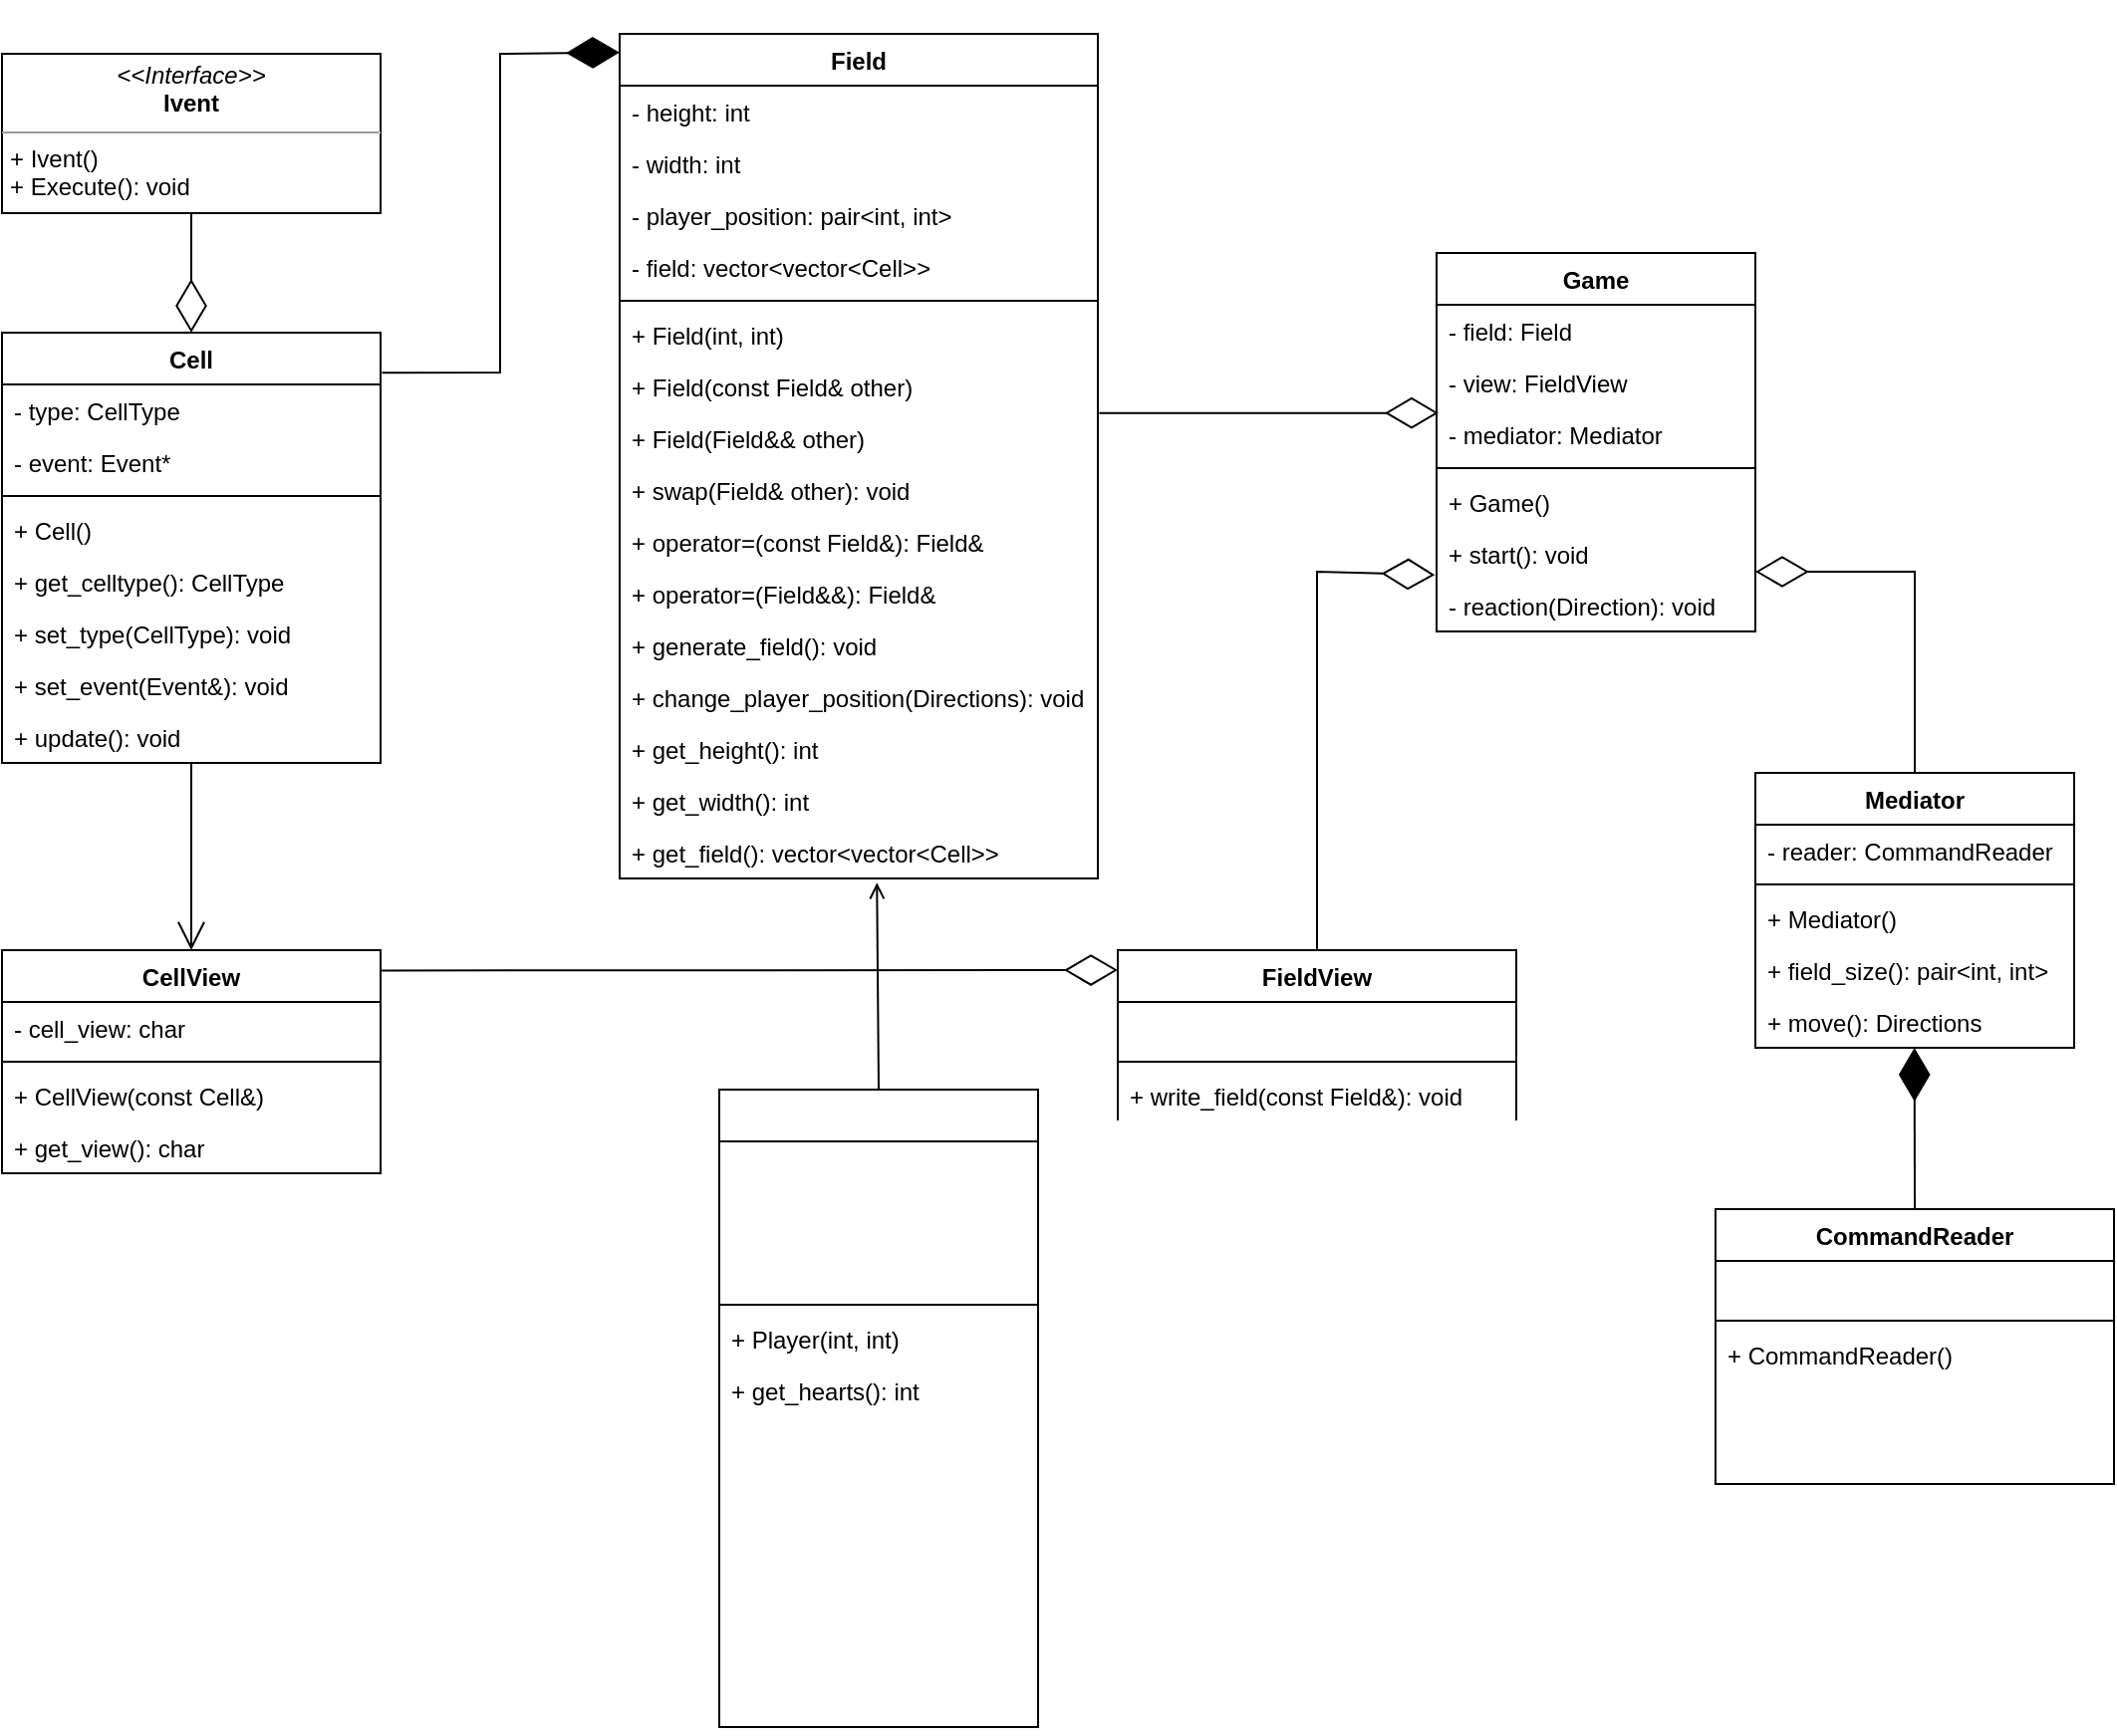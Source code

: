 <mxfile>
    <diagram id="Ku1AV-nxVafx7y14nbaM" name="Page-1">
        <mxGraphModel dx="1568" dy="1605" grid="1" gridSize="10" guides="1" tooltips="1" connect="1" arrows="1" fold="1" page="1" pageScale="1" pageWidth="1600" pageHeight="900" math="0" shadow="0">
            <root>
                <mxCell id="0"/>
                <mxCell id="1" parent="0"/>
                <mxCell id="2" value="Cell" style="swimlane;fontStyle=1;align=center;verticalAlign=top;childLayout=stackLayout;horizontal=1;startSize=26;horizontalStack=0;resizeParent=1;resizeParentMax=0;resizeLast=0;collapsible=1;marginBottom=0;" vertex="1" parent="1">
                    <mxGeometry x="160" y="180" width="190" height="216" as="geometry">
                        <mxRectangle x="200" y="150" width="60" height="30" as="alternateBounds"/>
                    </mxGeometry>
                </mxCell>
                <mxCell id="3" value="- type: CellType" style="text;strokeColor=none;fillColor=none;align=left;verticalAlign=top;spacingLeft=4;spacingRight=4;overflow=hidden;rotatable=0;points=[[0,0.5],[1,0.5]];portConstraint=eastwest;" vertex="1" parent="2">
                    <mxGeometry y="26" width="190" height="26" as="geometry"/>
                </mxCell>
                <mxCell id="4" value="- event: Event*" style="text;strokeColor=none;fillColor=none;align=left;verticalAlign=top;spacingLeft=4;spacingRight=4;overflow=hidden;rotatable=0;points=[[0,0.5],[1,0.5]];portConstraint=eastwest;" vertex="1" parent="2">
                    <mxGeometry y="52" width="190" height="26" as="geometry"/>
                </mxCell>
                <mxCell id="5" value="" style="line;strokeWidth=1;fillColor=none;align=left;verticalAlign=middle;spacingTop=-1;spacingLeft=3;spacingRight=3;rotatable=0;labelPosition=right;points=[];portConstraint=eastwest;strokeColor=inherit;" vertex="1" parent="2">
                    <mxGeometry y="78" width="190" height="8" as="geometry"/>
                </mxCell>
                <mxCell id="6" value="+ Cell()" style="text;strokeColor=none;fillColor=none;align=left;verticalAlign=top;spacingLeft=4;spacingRight=4;overflow=hidden;rotatable=0;points=[[0,0.5],[1,0.5]];portConstraint=eastwest;" vertex="1" parent="2">
                    <mxGeometry y="86" width="190" height="26" as="geometry"/>
                </mxCell>
                <mxCell id="7" value="+ get_celltype(): CellType" style="text;strokeColor=none;fillColor=none;align=left;verticalAlign=top;spacingLeft=4;spacingRight=4;overflow=hidden;rotatable=0;points=[[0,0.5],[1,0.5]];portConstraint=eastwest;" vertex="1" parent="2">
                    <mxGeometry y="112" width="190" height="26" as="geometry"/>
                </mxCell>
                <mxCell id="8" value="+ set_type(CellType): void" style="text;strokeColor=none;fillColor=none;align=left;verticalAlign=top;spacingLeft=4;spacingRight=4;overflow=hidden;rotatable=0;points=[[0,0.5],[1,0.5]];portConstraint=eastwest;" vertex="1" parent="2">
                    <mxGeometry y="138" width="190" height="26" as="geometry"/>
                </mxCell>
                <mxCell id="9" value="+ set_event(Event&amp;): void" style="text;strokeColor=none;fillColor=none;align=left;verticalAlign=top;spacingLeft=4;spacingRight=4;overflow=hidden;rotatable=0;points=[[0,0.5],[1,0.5]];portConstraint=eastwest;" vertex="1" parent="2">
                    <mxGeometry y="164" width="190" height="26" as="geometry"/>
                </mxCell>
                <mxCell id="10" value="+ update(): void" style="text;strokeColor=none;fillColor=none;align=left;verticalAlign=top;spacingLeft=4;spacingRight=4;overflow=hidden;rotatable=0;points=[[0,0.5],[1,0.5]];portConstraint=eastwest;" vertex="1" parent="2">
                    <mxGeometry y="190" width="190" height="26" as="geometry"/>
                </mxCell>
                <mxCell id="11" value="Field" style="swimlane;fontStyle=1;align=center;verticalAlign=top;childLayout=stackLayout;horizontal=1;startSize=26;horizontalStack=0;resizeParent=1;resizeParentMax=0;resizeLast=0;collapsible=1;marginBottom=0;" vertex="1" parent="1">
                    <mxGeometry x="470" y="30" width="240" height="424" as="geometry">
                        <mxRectangle x="450" y="150" width="60" height="30" as="alternateBounds"/>
                    </mxGeometry>
                </mxCell>
                <mxCell id="12" value="- height: int" style="text;strokeColor=none;fillColor=none;align=left;verticalAlign=top;spacingLeft=4;spacingRight=4;overflow=hidden;rotatable=0;points=[[0,0.5],[1,0.5]];portConstraint=eastwest;" vertex="1" parent="11">
                    <mxGeometry y="26" width="240" height="26" as="geometry"/>
                </mxCell>
                <mxCell id="13" value="- width: int" style="text;strokeColor=none;fillColor=none;align=left;verticalAlign=top;spacingLeft=4;spacingRight=4;overflow=hidden;rotatable=0;points=[[0,0.5],[1,0.5]];portConstraint=eastwest;" vertex="1" parent="11">
                    <mxGeometry y="52" width="240" height="26" as="geometry"/>
                </mxCell>
                <mxCell id="14" value="- player_position: pair&lt;int, int&gt;" style="text;strokeColor=none;fillColor=none;align=left;verticalAlign=top;spacingLeft=4;spacingRight=4;overflow=hidden;rotatable=0;points=[[0,0.5],[1,0.5]];portConstraint=eastwest;" vertex="1" parent="11">
                    <mxGeometry y="78" width="240" height="26" as="geometry"/>
                </mxCell>
                <mxCell id="15" value="- field: vector&lt;vector&lt;Cell&gt;&gt;" style="text;strokeColor=none;fillColor=none;align=left;verticalAlign=top;spacingLeft=4;spacingRight=4;overflow=hidden;rotatable=0;points=[[0,0.5],[1,0.5]];portConstraint=eastwest;" vertex="1" parent="11">
                    <mxGeometry y="104" width="240" height="26" as="geometry"/>
                </mxCell>
                <mxCell id="16" value="" style="line;strokeWidth=1;fillColor=none;align=left;verticalAlign=middle;spacingTop=-1;spacingLeft=3;spacingRight=3;rotatable=0;labelPosition=right;points=[];portConstraint=eastwest;strokeColor=inherit;" vertex="1" parent="11">
                    <mxGeometry y="130" width="240" height="8" as="geometry"/>
                </mxCell>
                <mxCell id="17" value="+ Field(int, int)" style="text;strokeColor=none;fillColor=none;align=left;verticalAlign=top;spacingLeft=4;spacingRight=4;overflow=hidden;rotatable=0;points=[[0,0.5],[1,0.5]];portConstraint=eastwest;" vertex="1" parent="11">
                    <mxGeometry y="138" width="240" height="26" as="geometry"/>
                </mxCell>
                <mxCell id="18" value="+ Field(const Field&amp; other)" style="text;strokeColor=none;fillColor=none;align=left;verticalAlign=top;spacingLeft=4;spacingRight=4;overflow=hidden;rotatable=0;points=[[0,0.5],[1,0.5]];portConstraint=eastwest;" vertex="1" parent="11">
                    <mxGeometry y="164" width="240" height="26" as="geometry"/>
                </mxCell>
                <mxCell id="19" value="+ Field(Field&amp;&amp; other)" style="text;strokeColor=none;fillColor=none;align=left;verticalAlign=top;spacingLeft=4;spacingRight=4;overflow=hidden;rotatable=0;points=[[0,0.5],[1,0.5]];portConstraint=eastwest;" vertex="1" parent="11">
                    <mxGeometry y="190" width="240" height="26" as="geometry"/>
                </mxCell>
                <mxCell id="20" value="+ swap(Field&amp; other): void" style="text;strokeColor=none;fillColor=none;align=left;verticalAlign=top;spacingLeft=4;spacingRight=4;overflow=hidden;rotatable=0;points=[[0,0.5],[1,0.5]];portConstraint=eastwest;" vertex="1" parent="11">
                    <mxGeometry y="216" width="240" height="26" as="geometry"/>
                </mxCell>
                <mxCell id="21" value="+ operator=(const Field&amp;): Field&amp;" style="text;strokeColor=none;fillColor=none;align=left;verticalAlign=top;spacingLeft=4;spacingRight=4;overflow=hidden;rotatable=0;points=[[0,0.5],[1,0.5]];portConstraint=eastwest;" vertex="1" parent="11">
                    <mxGeometry y="242" width="240" height="26" as="geometry"/>
                </mxCell>
                <mxCell id="22" value="+ operator=(Field&amp;&amp;): Field&amp;" style="text;strokeColor=none;fillColor=none;align=left;verticalAlign=top;spacingLeft=4;spacingRight=4;overflow=hidden;rotatable=0;points=[[0,0.5],[1,0.5]];portConstraint=eastwest;" vertex="1" parent="11">
                    <mxGeometry y="268" width="240" height="26" as="geometry"/>
                </mxCell>
                <mxCell id="23" value="+ generate_field(): void" style="text;strokeColor=none;fillColor=none;align=left;verticalAlign=top;spacingLeft=4;spacingRight=4;overflow=hidden;rotatable=0;points=[[0,0.5],[1,0.5]];portConstraint=eastwest;" vertex="1" parent="11">
                    <mxGeometry y="294" width="240" height="26" as="geometry"/>
                </mxCell>
                <mxCell id="24" value="+ change_player_position(Directions): void" style="text;strokeColor=none;fillColor=none;align=left;verticalAlign=top;spacingLeft=4;spacingRight=4;overflow=hidden;rotatable=0;points=[[0,0.5],[1,0.5]];portConstraint=eastwest;" vertex="1" parent="11">
                    <mxGeometry y="320" width="240" height="26" as="geometry"/>
                </mxCell>
                <mxCell id="25" value="+ get_height(): int" style="text;strokeColor=none;fillColor=none;align=left;verticalAlign=top;spacingLeft=4;spacingRight=4;overflow=hidden;rotatable=0;points=[[0,0.5],[1,0.5]];portConstraint=eastwest;" vertex="1" parent="11">
                    <mxGeometry y="346" width="240" height="26" as="geometry"/>
                </mxCell>
                <mxCell id="26" value="+ get_width(): int" style="text;strokeColor=none;fillColor=none;align=left;verticalAlign=top;spacingLeft=4;spacingRight=4;overflow=hidden;rotatable=0;points=[[0,0.5],[1,0.5]];portConstraint=eastwest;" vertex="1" parent="11">
                    <mxGeometry y="372" width="240" height="26" as="geometry"/>
                </mxCell>
                <mxCell id="27" value="+ get_field(): vector&lt;vector&lt;Cell&gt;&gt;" style="text;strokeColor=none;fillColor=none;align=left;verticalAlign=top;spacingLeft=4;spacingRight=4;overflow=hidden;rotatable=0;points=[[0,0.5],[1,0.5]];portConstraint=eastwest;" vertex="1" parent="11">
                    <mxGeometry y="398" width="240" height="26" as="geometry"/>
                </mxCell>
                <mxCell id="28" value="&lt;p style=&quot;margin:0px;margin-top:4px;text-align:center;&quot;&gt;&lt;i&gt;&amp;lt;&amp;lt;Interface&amp;gt;&amp;gt;&lt;/i&gt;&lt;br&gt;&lt;b&gt;Ivent&lt;/b&gt;&lt;/p&gt;&lt;hr size=&quot;1&quot;&gt;&lt;p style=&quot;margin:0px;margin-left:4px;&quot;&gt;+ Ivent()&lt;br&gt;+ Execute(): void&lt;/p&gt;" style="verticalAlign=top;align=left;overflow=fill;fontSize=12;fontFamily=Helvetica;html=1;" vertex="1" parent="1">
                    <mxGeometry x="160" y="40" width="190" height="80" as="geometry"/>
                </mxCell>
                <mxCell id="29" value="CellView" style="swimlane;fontStyle=1;align=center;verticalAlign=top;childLayout=stackLayout;horizontal=1;startSize=26;horizontalStack=0;resizeParent=1;resizeParentMax=0;resizeLast=0;collapsible=1;marginBottom=0;" vertex="1" parent="1">
                    <mxGeometry x="160" y="490" width="190" height="112" as="geometry"/>
                </mxCell>
                <mxCell id="30" value="- cell_view: char" style="text;strokeColor=none;fillColor=none;align=left;verticalAlign=top;spacingLeft=4;spacingRight=4;overflow=hidden;rotatable=0;points=[[0,0.5],[1,0.5]];portConstraint=eastwest;" vertex="1" parent="29">
                    <mxGeometry y="26" width="190" height="26" as="geometry"/>
                </mxCell>
                <mxCell id="31" value="" style="line;strokeWidth=1;fillColor=none;align=left;verticalAlign=middle;spacingTop=-1;spacingLeft=3;spacingRight=3;rotatable=0;labelPosition=right;points=[];portConstraint=eastwest;strokeColor=inherit;" vertex="1" parent="29">
                    <mxGeometry y="52" width="190" height="8" as="geometry"/>
                </mxCell>
                <mxCell id="32" value="+ CellView(const Cell&amp;)" style="text;strokeColor=none;fillColor=none;align=left;verticalAlign=top;spacingLeft=4;spacingRight=4;overflow=hidden;rotatable=0;points=[[0,0.5],[1,0.5]];portConstraint=eastwest;" vertex="1" parent="29">
                    <mxGeometry y="60" width="190" height="26" as="geometry"/>
                </mxCell>
                <mxCell id="33" value="+ get_view(): char" style="text;strokeColor=none;fillColor=none;align=left;verticalAlign=top;spacingLeft=4;spacingRight=4;overflow=hidden;rotatable=0;points=[[0,0.5],[1,0.5]];portConstraint=eastwest;" vertex="1" parent="29">
                    <mxGeometry y="86" width="190" height="26" as="geometry"/>
                </mxCell>
                <mxCell id="34" value="FieldView" style="swimlane;fontStyle=1;align=center;verticalAlign=top;childLayout=stackLayout;horizontal=1;startSize=26;horizontalStack=0;resizeParent=1;resizeParentMax=0;resizeLast=0;collapsible=1;marginBottom=0;" vertex="1" parent="1">
                    <mxGeometry x="720" y="490" width="200" height="112" as="geometry"/>
                </mxCell>
                <mxCell id="35" value=" " style="text;strokeColor=none;fillColor=none;align=left;verticalAlign=top;spacingLeft=4;spacingRight=4;overflow=hidden;rotatable=0;points=[[0,0.5],[1,0.5]];portConstraint=eastwest;" vertex="1" parent="34">
                    <mxGeometry y="26" width="200" height="26" as="geometry"/>
                </mxCell>
                <mxCell id="36" value="" style="line;strokeWidth=1;fillColor=none;align=left;verticalAlign=middle;spacingTop=-1;spacingLeft=3;spacingRight=3;rotatable=0;labelPosition=right;points=[];portConstraint=eastwest;strokeColor=inherit;" vertex="1" parent="34">
                    <mxGeometry y="52" width="200" height="8" as="geometry"/>
                </mxCell>
                <mxCell id="37" value="+ write_field(const Field&amp;): void" style="text;strokeColor=none;fillColor=none;align=left;verticalAlign=top;spacingLeft=4;spacingRight=4;overflow=hidden;rotatable=0;points=[[0,0.5],[1,0.5]];portConstraint=eastwest;" vertex="1" parent="34">
                    <mxGeometry y="60" width="200" height="26" as="geometry"/>
                </mxCell>
                <mxCell id="38" value="- write_horizontal_border(int): void" style="text;strokeColor=#FFFFFF;fillColor=none;align=left;verticalAlign=top;spacingLeft=4;spacingRight=4;overflow=hidden;rotatable=0;points=[[0,0.5],[1,0.5]];portConstraint=eastwest;fontColor=#FFFFFF;" vertex="1" parent="34">
                    <mxGeometry y="86" width="200" height="26" as="geometry"/>
                </mxCell>
                <mxCell id="39" value="Player" style="swimlane;fontStyle=1;align=center;verticalAlign=top;childLayout=stackLayout;horizontal=1;startSize=26;horizontalStack=0;resizeParent=1;resizeParentMax=0;resizeLast=0;collapsible=1;marginBottom=0;fontColor=#FFFFFF;" vertex="1" parent="1">
                    <mxGeometry x="520" y="560" width="160" height="320" as="geometry"/>
                </mxCell>
                <mxCell id="40" value="- hearts: int" style="text;strokeColor=none;fillColor=none;align=left;verticalAlign=top;spacingLeft=4;spacingRight=4;overflow=hidden;rotatable=0;points=[[0,0.5],[1,0.5]];portConstraint=eastwest;fontColor=#FFFFFF;" vertex="1" parent="39">
                    <mxGeometry y="26" width="160" height="26" as="geometry"/>
                </mxCell>
                <mxCell id="41" value="- coins: int" style="text;strokeColor=none;fillColor=none;align=left;verticalAlign=top;spacingLeft=4;spacingRight=4;overflow=hidden;rotatable=0;points=[[0,0.5],[1,0.5]];portConstraint=eastwest;fontColor=#FFFFFF;" vertex="1" parent="39">
                    <mxGeometry y="52" width="160" height="26" as="geometry"/>
                </mxCell>
                <mxCell id="42" value="- power: int" style="text;strokeColor=none;fillColor=none;align=left;verticalAlign=top;spacingLeft=4;spacingRight=4;overflow=hidden;rotatable=0;points=[[0,0.5],[1,0.5]];portConstraint=eastwest;fontColor=#FFFFFF;" vertex="1" parent="39">
                    <mxGeometry y="78" width="160" height="26" as="geometry"/>
                </mxCell>
                <mxCell id="43" value="" style="line;strokeWidth=1;fillColor=none;align=left;verticalAlign=middle;spacingTop=-1;spacingLeft=3;spacingRight=3;rotatable=0;labelPosition=right;points=[];portConstraint=eastwest;strokeColor=inherit;fontColor=#000000;" vertex="1" parent="39">
                    <mxGeometry y="104" width="160" height="8" as="geometry"/>
                </mxCell>
                <mxCell id="44" value="+ Player(int, int)" style="text;strokeColor=none;fillColor=none;align=left;verticalAlign=top;spacingLeft=4;spacingRight=4;overflow=hidden;rotatable=0;points=[[0,0.5],[1,0.5]];portConstraint=eastwest;fontColor=default;" vertex="1" parent="39">
                    <mxGeometry y="112" width="160" height="26" as="geometry"/>
                </mxCell>
                <mxCell id="45" value="+ get_hearts(): int" style="text;strokeColor=none;fillColor=none;align=left;verticalAlign=top;spacingLeft=4;spacingRight=4;overflow=hidden;rotatable=0;points=[[0,0.5],[1,0.5]];portConstraint=eastwest;fontColor=default;" vertex="1" parent="39">
                    <mxGeometry y="138" width="160" height="26" as="geometry"/>
                </mxCell>
                <mxCell id="46" value="+ get_coins(): int" style="text;strokeColor=none;fillColor=none;align=left;verticalAlign=top;spacingLeft=4;spacingRight=4;overflow=hidden;rotatable=0;points=[[0,0.5],[1,0.5]];portConstraint=eastwest;fontColor=#FFFFFF;" vertex="1" parent="39">
                    <mxGeometry y="164" width="160" height="26" as="geometry"/>
                </mxCell>
                <mxCell id="47" value="+ get_power(): int" style="text;strokeColor=none;fillColor=none;align=left;verticalAlign=top;spacingLeft=4;spacingRight=4;overflow=hidden;rotatable=0;points=[[0,0.5],[1,0.5]];portConstraint=eastwest;fontColor=#FFFFFF;" vertex="1" parent="39">
                    <mxGeometry y="190" width="160" height="26" as="geometry"/>
                </mxCell>
                <mxCell id="48" value="+ set_hearts(int): void" style="text;strokeColor=none;fillColor=none;align=left;verticalAlign=top;spacingLeft=4;spacingRight=4;overflow=hidden;rotatable=0;points=[[0,0.5],[1,0.5]];portConstraint=eastwest;fontColor=#FFFFFF;" vertex="1" parent="39">
                    <mxGeometry y="216" width="160" height="26" as="geometry"/>
                </mxCell>
                <mxCell id="49" value="+ set_power(int): void" style="text;strokeColor=none;fillColor=none;align=left;verticalAlign=top;spacingLeft=4;spacingRight=4;overflow=hidden;rotatable=0;points=[[0,0.5],[1,0.5]];portConstraint=eastwest;fontColor=#FFFFFF;" vertex="1" parent="39">
                    <mxGeometry y="242" width="160" height="26" as="geometry"/>
                </mxCell>
                <mxCell id="50" value="+ set_coins(int): void" style="text;strokeColor=none;fillColor=none;align=left;verticalAlign=top;spacingLeft=4;spacingRight=4;overflow=hidden;rotatable=0;points=[[0,0.5],[1,0.5]];portConstraint=eastwest;fontColor=#FFFFFF;" vertex="1" parent="39">
                    <mxGeometry y="268" width="160" height="26" as="geometry"/>
                </mxCell>
                <mxCell id="51" value="+ add_coin(): void" style="text;strokeColor=none;fillColor=none;align=left;verticalAlign=top;spacingLeft=4;spacingRight=4;overflow=hidden;rotatable=0;points=[[0,0.5],[1,0.5]];portConstraint=eastwest;fontColor=#FFFFFF;" vertex="1" parent="39">
                    <mxGeometry y="294" width="160" height="26" as="geometry"/>
                </mxCell>
                <mxCell id="52" value="Game" style="swimlane;fontStyle=1;align=center;verticalAlign=top;childLayout=stackLayout;horizontal=1;startSize=26;horizontalStack=0;resizeParent=1;resizeParentMax=0;resizeLast=0;collapsible=1;marginBottom=0;labelBackgroundColor=default;fontColor=default;" vertex="1" parent="1">
                    <mxGeometry x="880" y="140" width="160" height="190" as="geometry"/>
                </mxCell>
                <mxCell id="53" value="- field: Field" style="text;strokeColor=none;fillColor=none;align=left;verticalAlign=top;spacingLeft=4;spacingRight=4;overflow=hidden;rotatable=0;points=[[0,0.5],[1,0.5]];portConstraint=eastwest;labelBackgroundColor=default;fontColor=default;" vertex="1" parent="52">
                    <mxGeometry y="26" width="160" height="26" as="geometry"/>
                </mxCell>
                <mxCell id="54" value="- view: FieldView" style="text;strokeColor=none;fillColor=none;align=left;verticalAlign=top;spacingLeft=4;spacingRight=4;overflow=hidden;rotatable=0;points=[[0,0.5],[1,0.5]];portConstraint=eastwest;labelBackgroundColor=default;fontColor=default;" vertex="1" parent="52">
                    <mxGeometry y="52" width="160" height="26" as="geometry"/>
                </mxCell>
                <mxCell id="55" value="- mediator: Mediator" style="text;strokeColor=none;fillColor=none;align=left;verticalAlign=top;spacingLeft=4;spacingRight=4;overflow=hidden;rotatable=0;points=[[0,0.5],[1,0.5]];portConstraint=eastwest;labelBackgroundColor=default;fontColor=default;" vertex="1" parent="52">
                    <mxGeometry y="78" width="160" height="26" as="geometry"/>
                </mxCell>
                <mxCell id="56" value="" style="line;strokeWidth=1;fillColor=none;align=left;verticalAlign=middle;spacingTop=-1;spacingLeft=3;spacingRight=3;rotatable=0;labelPosition=right;points=[];portConstraint=eastwest;strokeColor=inherit;labelBackgroundColor=default;fontColor=default;" vertex="1" parent="52">
                    <mxGeometry y="104" width="160" height="8" as="geometry"/>
                </mxCell>
                <mxCell id="57" value="+ Game()" style="text;strokeColor=none;fillColor=none;align=left;verticalAlign=top;spacingLeft=4;spacingRight=4;overflow=hidden;rotatable=0;points=[[0,0.5],[1,0.5]];portConstraint=eastwest;labelBackgroundColor=default;fontColor=default;" vertex="1" parent="52">
                    <mxGeometry y="112" width="160" height="26" as="geometry"/>
                </mxCell>
                <mxCell id="58" value="+ start(): void" style="text;strokeColor=none;fillColor=none;align=left;verticalAlign=top;spacingLeft=4;spacingRight=4;overflow=hidden;rotatable=0;points=[[0,0.5],[1,0.5]];portConstraint=eastwest;labelBackgroundColor=default;fontColor=default;" vertex="1" parent="52">
                    <mxGeometry y="138" width="160" height="26" as="geometry"/>
                </mxCell>
                <mxCell id="59" value="- reaction(Direction): void" style="text;strokeColor=none;fillColor=none;align=left;verticalAlign=top;spacingLeft=4;spacingRight=4;overflow=hidden;rotatable=0;points=[[0,0.5],[1,0.5]];portConstraint=eastwest;labelBackgroundColor=default;fontColor=default;" vertex="1" parent="52">
                    <mxGeometry y="164" width="160" height="26" as="geometry"/>
                </mxCell>
                <mxCell id="60" value="Mediator" style="swimlane;fontStyle=1;align=center;verticalAlign=top;childLayout=stackLayout;horizontal=1;startSize=26;horizontalStack=0;resizeParent=1;resizeParentMax=0;resizeLast=0;collapsible=1;marginBottom=0;labelBackgroundColor=default;fontColor=default;" vertex="1" parent="1">
                    <mxGeometry x="1040" y="401" width="160" height="138" as="geometry"/>
                </mxCell>
                <mxCell id="61" value="- reader: CommandReader" style="text;strokeColor=none;fillColor=none;align=left;verticalAlign=top;spacingLeft=4;spacingRight=4;overflow=hidden;rotatable=0;points=[[0,0.5],[1,0.5]];portConstraint=eastwest;labelBackgroundColor=default;fontColor=default;" vertex="1" parent="60">
                    <mxGeometry y="26" width="160" height="26" as="geometry"/>
                </mxCell>
                <mxCell id="62" value="" style="line;strokeWidth=1;fillColor=none;align=left;verticalAlign=middle;spacingTop=-1;spacingLeft=3;spacingRight=3;rotatable=0;labelPosition=right;points=[];portConstraint=eastwest;strokeColor=inherit;labelBackgroundColor=default;fontColor=default;" vertex="1" parent="60">
                    <mxGeometry y="52" width="160" height="8" as="geometry"/>
                </mxCell>
                <mxCell id="63" value="+ Mediator()" style="text;strokeColor=none;fillColor=none;align=left;verticalAlign=top;spacingLeft=4;spacingRight=4;overflow=hidden;rotatable=0;points=[[0,0.5],[1,0.5]];portConstraint=eastwest;labelBackgroundColor=default;fontColor=default;" vertex="1" parent="60">
                    <mxGeometry y="60" width="160" height="26" as="geometry"/>
                </mxCell>
                <mxCell id="64" value="+ field_size(): pair&lt;int, int&gt;" style="text;strokeColor=none;fillColor=none;align=left;verticalAlign=top;spacingLeft=4;spacingRight=4;overflow=hidden;rotatable=0;points=[[0,0.5],[1,0.5]];portConstraint=eastwest;labelBackgroundColor=default;fontColor=default;" vertex="1" parent="60">
                    <mxGeometry y="86" width="160" height="26" as="geometry"/>
                </mxCell>
                <mxCell id="65" value="+ move(): Directions" style="text;strokeColor=none;fillColor=none;align=left;verticalAlign=top;spacingLeft=4;spacingRight=4;overflow=hidden;rotatable=0;points=[[0,0.5],[1,0.5]];portConstraint=eastwest;labelBackgroundColor=default;fontColor=default;" vertex="1" parent="60">
                    <mxGeometry y="112" width="160" height="26" as="geometry"/>
                </mxCell>
                <mxCell id="66" value="" style="endArrow=diamondThin;endFill=0;endSize=24;html=1;rounded=0;fontColor=default;exitX=1.003;exitY=0.013;exitDx=0;exitDy=0;exitPerimeter=0;entryX=0.006;entryY=0.09;entryDx=0;entryDy=0;entryPerimeter=0;" edge="1" parent="1" source="19" target="55">
                    <mxGeometry width="160" relative="1" as="geometry">
                        <mxPoint x="740" y="310" as="sourcePoint"/>
                        <mxPoint x="860" y="230" as="targetPoint"/>
                    </mxGeometry>
                </mxCell>
                <mxCell id="67" value="" style="endArrow=diamondThin;endFill=0;endSize=24;html=1;rounded=0;fontColor=default;exitX=0.5;exitY=0;exitDx=0;exitDy=0;entryX=-0.005;entryY=0.908;entryDx=0;entryDy=0;entryPerimeter=0;" edge="1" parent="1" source="34" target="58">
                    <mxGeometry width="160" relative="1" as="geometry">
                        <mxPoint x="960" y="390" as="sourcePoint"/>
                        <mxPoint x="870" y="300" as="targetPoint"/>
                        <Array as="points">
                            <mxPoint x="820" y="300"/>
                        </Array>
                    </mxGeometry>
                </mxCell>
                <mxCell id="68" value="" style="endArrow=diamondThin;endFill=0;endSize=24;html=1;rounded=0;fontColor=default;exitX=0.5;exitY=0;exitDx=0;exitDy=0;" edge="1" parent="1" source="60">
                    <mxGeometry width="160" relative="1" as="geometry">
                        <mxPoint x="1110" y="330" as="sourcePoint"/>
                        <mxPoint x="1040" y="300" as="targetPoint"/>
                        <Array as="points">
                            <mxPoint x="1120" y="300"/>
                        </Array>
                    </mxGeometry>
                </mxCell>
                <mxCell id="69" value="" style="endArrow=diamondThin;endFill=1;endSize=24;html=1;rounded=0;fontColor=default;exitX=0.5;exitY=0;exitDx=0;exitDy=0;entryX=0.499;entryY=1;entryDx=0;entryDy=0;entryPerimeter=0;" edge="1" parent="1" source="75" target="65">
                    <mxGeometry width="160" relative="1" as="geometry">
                        <mxPoint x="1080" y="590" as="sourcePoint"/>
                        <mxPoint x="1080" y="520" as="targetPoint"/>
                    </mxGeometry>
                </mxCell>
                <mxCell id="70" value="" style="html=1;verticalAlign=bottom;endArrow=open;rounded=0;fontColor=#FFFFFF;exitX=0.5;exitY=0;exitDx=0;exitDy=0;entryX=0.538;entryY=1.081;entryDx=0;entryDy=0;entryPerimeter=0;endFill=0;" edge="1" parent="1" source="39" target="27">
                    <mxGeometry x="1" y="-342" width="80" relative="1" as="geometry">
                        <mxPoint x="820" y="570" as="sourcePoint"/>
                        <mxPoint x="900" y="570" as="targetPoint"/>
                        <mxPoint x="-182" y="-302" as="offset"/>
                    </mxGeometry>
                </mxCell>
                <mxCell id="71" value="" style="endArrow=diamondThin;endFill=1;endSize=24;html=1;rounded=0;fontColor=#FFFFFF;entryX=0;entryY=0.022;entryDx=0;entryDy=0;exitX=1.004;exitY=0.093;exitDx=0;exitDy=0;exitPerimeter=0;entryPerimeter=0;" edge="1" parent="1" source="2" target="11">
                    <mxGeometry width="160" relative="1" as="geometry">
                        <mxPoint x="350" y="260" as="sourcePoint"/>
                        <mxPoint x="460" y="287.66" as="targetPoint"/>
                        <Array as="points">
                            <mxPoint x="410" y="200"/>
                            <mxPoint x="410" y="40"/>
                        </Array>
                    </mxGeometry>
                </mxCell>
                <mxCell id="72" value="" style="endArrow=diamondThin;endFill=0;endSize=24;html=1;rounded=0;fontColor=#FFFFFF;entryX=0.5;entryY=0;entryDx=0;entryDy=0;exitX=0.5;exitY=1;exitDx=0;exitDy=0;" edge="1" parent="1" source="28" target="2">
                    <mxGeometry width="160" relative="1" as="geometry">
                        <mxPoint x="254.89" y="140" as="sourcePoint"/>
                        <mxPoint x="254.89" y="190" as="targetPoint"/>
                    </mxGeometry>
                </mxCell>
                <mxCell id="73" value="" style="endArrow=open;endFill=1;endSize=12;html=1;rounded=0;fontColor=#FFFFFF;entryX=0.5;entryY=0;entryDx=0;entryDy=0;exitX=0.5;exitY=1;exitDx=0;exitDy=0;" edge="1" parent="1" source="2" target="29">
                    <mxGeometry width="160" relative="1" as="geometry">
                        <mxPoint x="255" y="400" as="sourcePoint"/>
                        <mxPoint x="340" y="440" as="targetPoint"/>
                    </mxGeometry>
                </mxCell>
                <mxCell id="74" value="" style="endArrow=diamondThin;endFill=0;endSize=24;html=1;rounded=0;fontColor=#FFFFFF;exitX=1.003;exitY=0.091;exitDx=0;exitDy=0;exitPerimeter=0;" edge="1" parent="1" source="29">
                    <mxGeometry width="160" relative="1" as="geometry">
                        <mxPoint x="350" y="515.41" as="sourcePoint"/>
                        <mxPoint x="720" y="500" as="targetPoint"/>
                    </mxGeometry>
                </mxCell>
                <mxCell id="75" value="CommandReader" style="swimlane;fontStyle=1;align=center;verticalAlign=top;childLayout=stackLayout;horizontal=1;startSize=26;horizontalStack=0;resizeParent=1;resizeParentMax=0;resizeLast=0;collapsible=1;marginBottom=0;" vertex="1" parent="1">
                    <mxGeometry x="1020" y="620" width="200" height="138" as="geometry"/>
                </mxCell>
                <mxCell id="76" value=" " style="text;strokeColor=none;fillColor=none;align=left;verticalAlign=top;spacingLeft=4;spacingRight=4;overflow=hidden;rotatable=0;points=[[0,0.5],[1,0.5]];portConstraint=eastwest;" vertex="1" parent="75">
                    <mxGeometry y="26" width="200" height="26" as="geometry"/>
                </mxCell>
                <mxCell id="77" value="" style="line;strokeWidth=1;fillColor=none;align=left;verticalAlign=middle;spacingTop=-1;spacingLeft=3;spacingRight=3;rotatable=0;labelPosition=right;points=[];portConstraint=eastwest;strokeColor=inherit;" vertex="1" parent="75">
                    <mxGeometry y="52" width="200" height="8" as="geometry"/>
                </mxCell>
                <mxCell id="78" value="+ CommandReader()" style="text;strokeColor=none;fillColor=none;align=left;verticalAlign=top;spacingLeft=4;spacingRight=4;overflow=hidden;rotatable=0;points=[[0,0.5],[1,0.5]];portConstraint=eastwest;" vertex="1" parent="75">
                    <mxGeometry y="60" width="200" height="26" as="geometry"/>
                </mxCell>
                <mxCell id="79" value="+ read_number(): int" style="text;strokeColor=none;fillColor=none;align=left;verticalAlign=top;spacingLeft=4;spacingRight=4;overflow=hidden;rotatable=0;points=[[0,0.5],[1,0.5]];portConstraint=eastwest;fontColor=#FFFFFF;" vertex="1" parent="75">
                    <mxGeometry y="86" width="200" height="26" as="geometry"/>
                </mxCell>
                <mxCell id="80" value="+ get_step(): Direction" style="text;strokeColor=none;fillColor=none;align=left;verticalAlign=top;spacingLeft=4;spacingRight=4;overflow=hidden;rotatable=0;points=[[0,0.5],[1,0.5]];portConstraint=eastwest;fontColor=#FFFFFF;" vertex="1" parent="75">
                    <mxGeometry y="112" width="200" height="26" as="geometry"/>
                </mxCell>
            </root>
        </mxGraphModel>
    </diagram>
</mxfile>